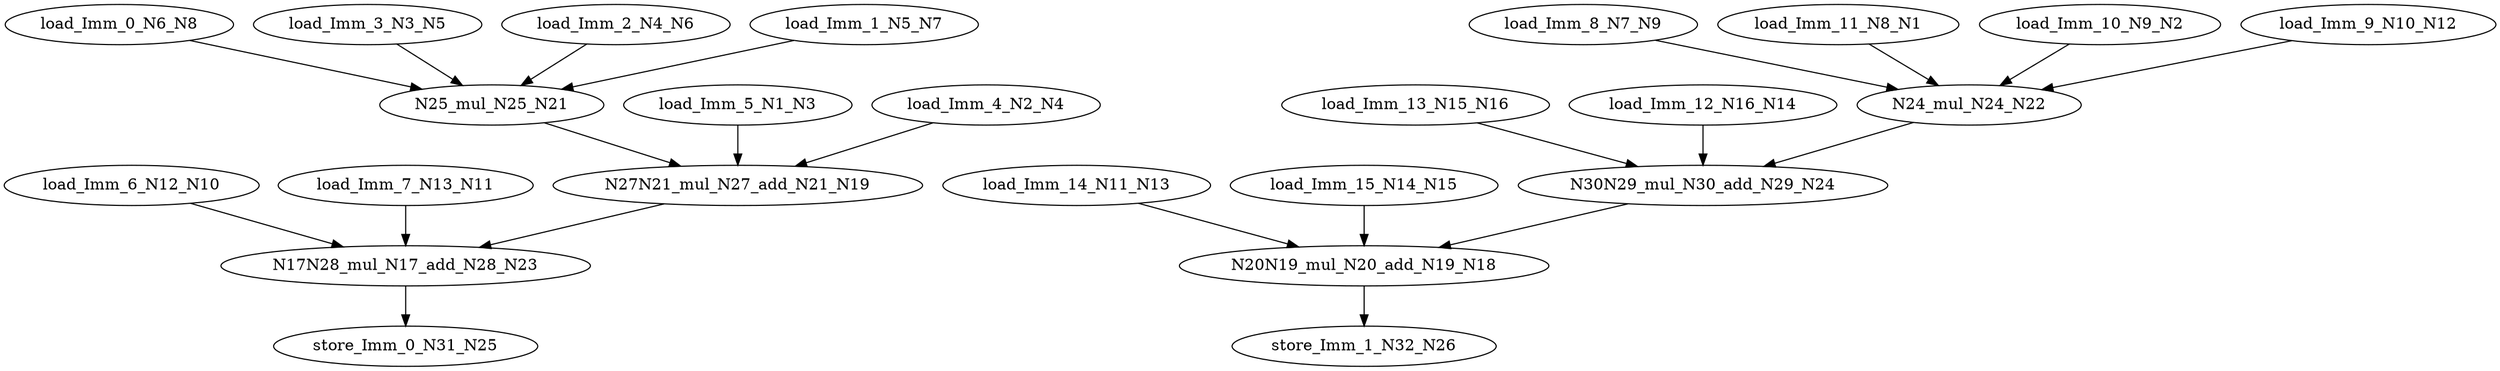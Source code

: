digraph graphname {
N23 [color="black", ntype="operation", label="N17N28_mul_N17_add_N28_N23"];
N22 [color="black", ntype="operation", label="N24_mul_N24_N22"];
N21 [color="black", ntype="operation", label="N25_mul_N25_N21"];
N26 [color="black", ntype="outvar", label="store_Imm_1_N32_N26"];
N25 [color="black", ntype="outvar", label="store_Imm_0_N31_N25"];
N24 [color="black", ntype="operation", label="N30N29_mul_N30_add_N29_N24"];
N8 [color="black", ntype="invar", label="load_Imm_0_N6_N8"];
N9 [color="black", ntype="invar", label="load_Imm_8_N7_N9"];
N1 [color="black", ntype="invar", label="load_Imm_11_N8_N1"];
N2 [color="black", ntype="invar", label="load_Imm_10_N9_N2"];
N3 [color="black", ntype="invar", label="load_Imm_5_N1_N3"];
N4 [color="black", ntype="invar", label="load_Imm_4_N2_N4"];
N5 [color="black", ntype="invar", label="load_Imm_3_N3_N5"];
N6 [color="black", ntype="invar", label="load_Imm_2_N4_N6"];
N7 [color="black", ntype="invar", label="load_Imm_1_N5_N7"];
N12 [color="black", ntype="invar", label="load_Imm_9_N10_N12"];
N13 [color="black", ntype="invar", label="load_Imm_14_N11_N13"];
N10 [color="black", ntype="invar", label="load_Imm_6_N12_N10"];
N11 [color="black", ntype="invar", label="load_Imm_7_N13_N11"];
N16 [color="black", ntype="invar", label="load_Imm_13_N15_N16"];
N14 [color="black", ntype="invar", label="load_Imm_12_N16_N14"];
N15 [color="black", ntype="invar", label="load_Imm_15_N14_N15"];
N18 [color="black", ntype="operation", label="N20N19_mul_N20_add_N19_N18"];
N19 [color="black", ntype="operation", label="N27N21_mul_N27_add_N21_N19"];
N23 -> N25;
N22 -> N24;
N21 -> N19;
N24 -> N18;
N8 -> N21;
N9 -> N22;
N1 -> N22;
N2 -> N22;
N3 -> N19;
N4 -> N19;
N5 -> N21;
N6 -> N21;
N7 -> N21;
N12 -> N22;
N13 -> N18;
N10 -> N23;
N11 -> N23;
N16 -> N24;
N14 -> N24;
N15 -> N18;
N18 -> N26;
N19 -> N23;
}
